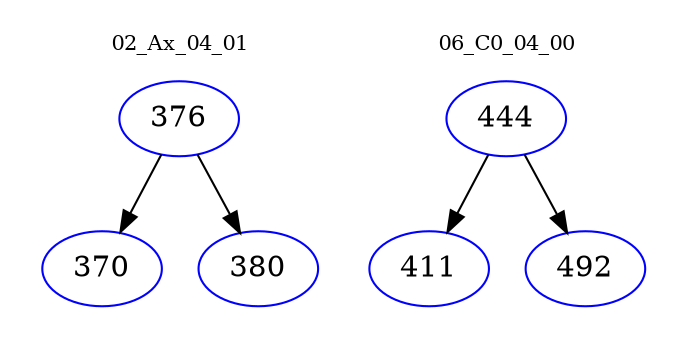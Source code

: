 digraph{
subgraph cluster_0 {
color = white
label = "02_Ax_04_01";
fontsize=10;
T0_376 [label="376", color="blue"]
T0_376 -> T0_370 [color="black"]
T0_370 [label="370", color="blue"]
T0_376 -> T0_380 [color="black"]
T0_380 [label="380", color="blue"]
}
subgraph cluster_1 {
color = white
label = "06_C0_04_00";
fontsize=10;
T1_444 [label="444", color="blue"]
T1_444 -> T1_411 [color="black"]
T1_411 [label="411", color="blue"]
T1_444 -> T1_492 [color="black"]
T1_492 [label="492", color="blue"]
}
}
